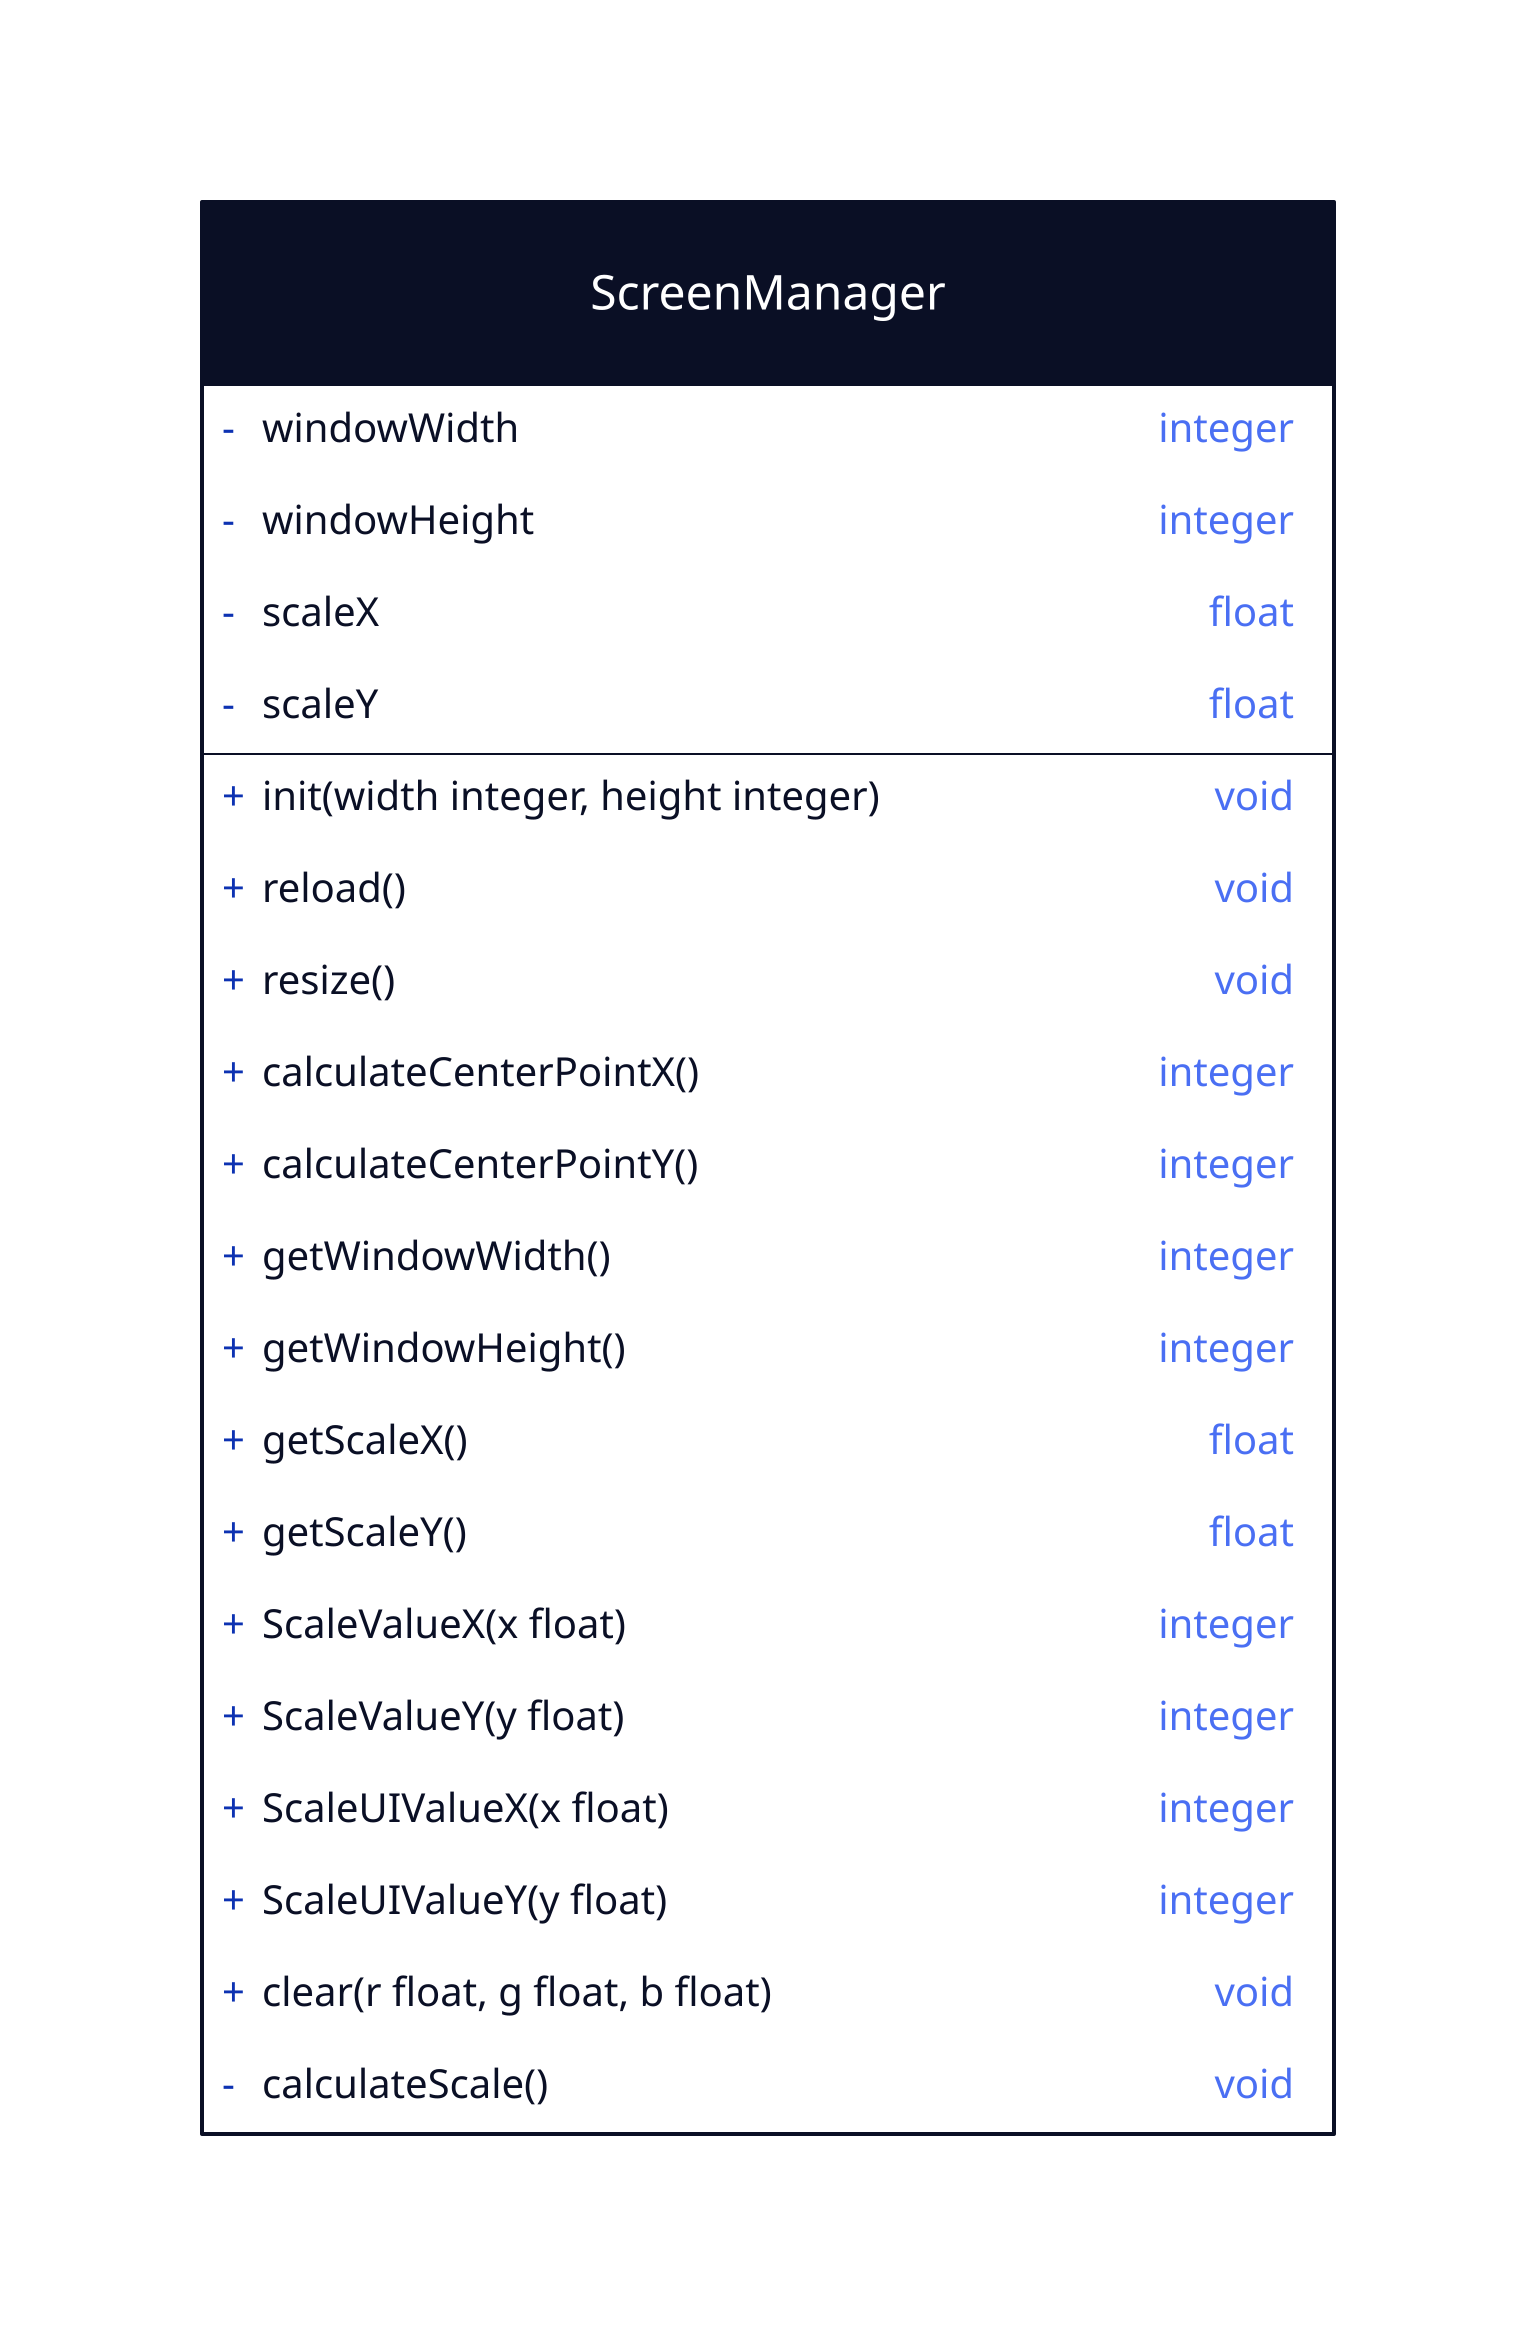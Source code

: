 ScreenManager: {
    shape: class

    -windowWidth: integer
    -windowHeight: integer
    -scaleX: float
    -scaleY: float

    +init(width integer, height integer):void
    +reload():void
    +resize():void
    +calculateCenterPointX():integer
    +calculateCenterPointY():integer
    +getWindowWidth():integer
    +getWindowHeight():integer
    +getScaleX():float
    +getScaleY():float
+ScaleValueX(x float): integer
+ScaleValueY(y float): integer
+ScaleUIValueX(x float):integer
+ScaleUIValueY(y float): integer
+clear(r float, g float, b float): void
    -calculateScale():void

}